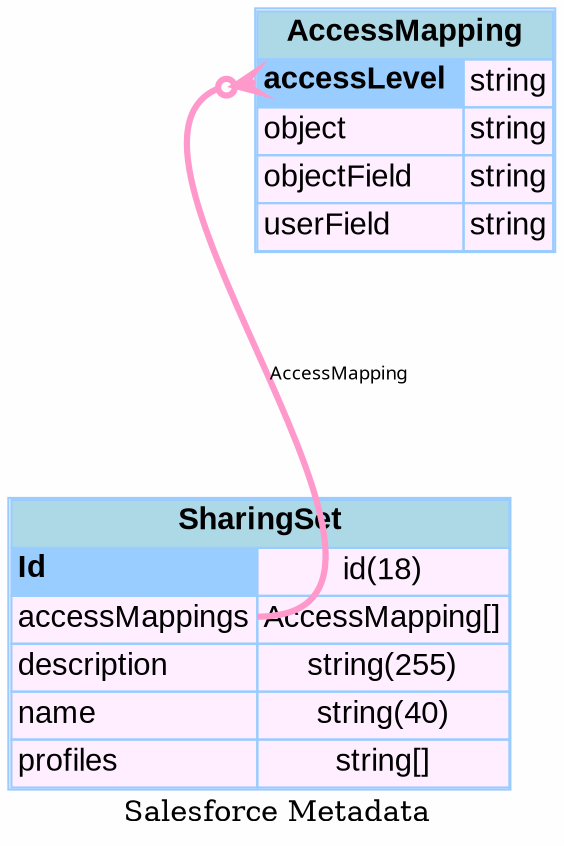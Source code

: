 digraph Metadata {
        graph [  
            bgcolor="#fefefe"  
            label="Salesforce Metadata "  
        ]
            edge [fontsize=24]
            node [  
            fontname="Arial"  
            fontsize="15"  
            shape="rectangle"  
            color="#99ccff"
            style=filled
            width=1.5
          ];
            ranksep = 1.5
            nodesep = .25
            edge [style="setlinewidth(3)"]
            
               SharingSet [shape=none, margin=0, label=<
                <table border="1" cellborder="1" cellspacing="0" bgcolor="#ffeeff" >   
                  <tr><td colspan="3" bgcolor="lightblue"><b>SharingSet</b></td></tr> <tr><td  bgcolor="#99ccff" port="Id" align="left"><b>Id</b> </td><td>id(18)</td></tr> <tr><td port="accessMappings" align="left">accessMappings</td><td>AccessMapping[]</td></tr> <tr><td port="description" align="left">description</td><td>string(255)</td></tr>  
                  <tr><td port="name" align="left">name</td><td>string(40)</td></tr> 
                  <tr><td port="profiles" align="left">profiles</td><td>string[]</td></tr>
                  
                  
                </table>
                >
                    URL="#"
                  tooltip=" SharingSet "
                
];

  AccessMapping [shape=none, margin=0, label=<
                <table border="1" cellborder="1" cellspacing="0" bgcolor="#ffeeff" >  
                
                  <tr><td colspan="3" bgcolor="lightblue"><b>AccessMapping</b></td></tr> <tr><td  bgcolor="#99ccff" port="accessLevel" align="left"><b>accessLevel</b> </td><td>string</td></tr> <tr><td port="object" align="left">object</td><td>string</td></tr> <tr><td port="objectField" align="left">objectField</td><td>string</td></tr>  
                  <tr><td port="userField" align="left">userField</td><td>string</td></tr>  
                  
                </table>
                >
                    URL="#"
                  tooltip=" SharingSet "
                
];
            "AccessMapping":"accessLevel":w -> "SharingSet":"AccessMappings":e    [arrowhead=none dir=back arrowtail=crowodot color="#ff99cc" label="AccessMapping" fontname="Monaco" fontsize="9" ];


}
